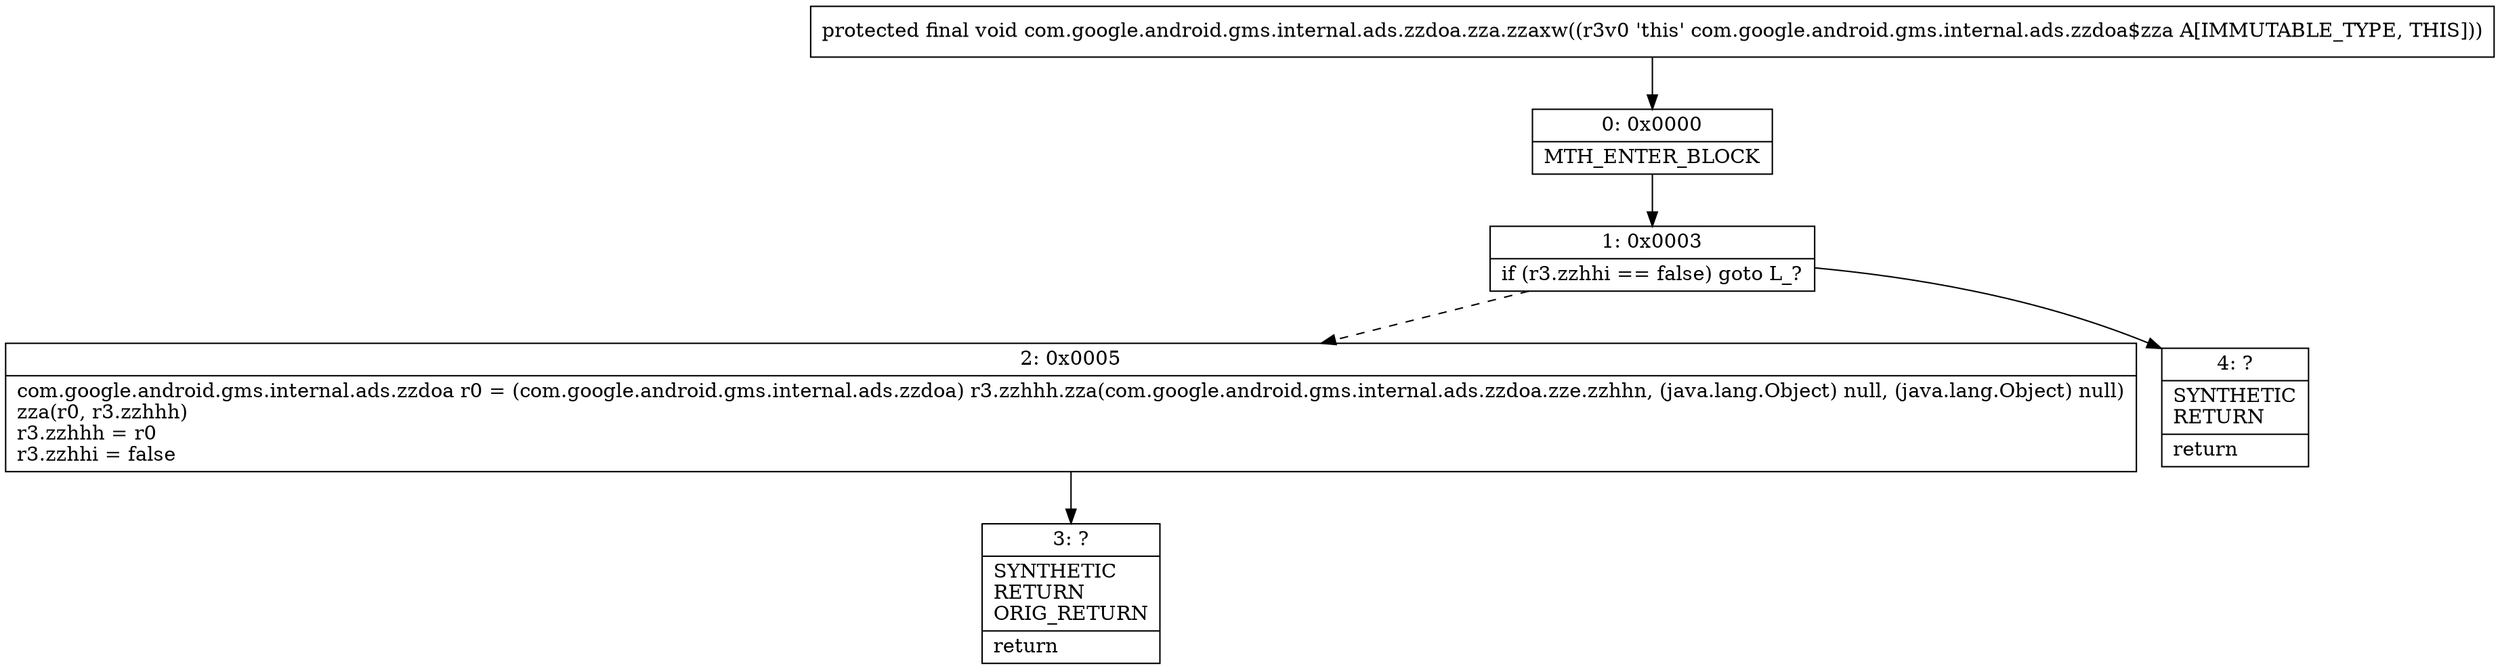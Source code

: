 digraph "CFG forcom.google.android.gms.internal.ads.zzdoa.zza.zzaxw()V" {
Node_0 [shape=record,label="{0\:\ 0x0000|MTH_ENTER_BLOCK\l}"];
Node_1 [shape=record,label="{1\:\ 0x0003|if (r3.zzhhi == false) goto L_?\l}"];
Node_2 [shape=record,label="{2\:\ 0x0005|com.google.android.gms.internal.ads.zzdoa r0 = (com.google.android.gms.internal.ads.zzdoa) r3.zzhhh.zza(com.google.android.gms.internal.ads.zzdoa.zze.zzhhn, (java.lang.Object) null, (java.lang.Object) null)\lzza(r0, r3.zzhhh)\lr3.zzhhh = r0\lr3.zzhhi = false\l}"];
Node_3 [shape=record,label="{3\:\ ?|SYNTHETIC\lRETURN\lORIG_RETURN\l|return\l}"];
Node_4 [shape=record,label="{4\:\ ?|SYNTHETIC\lRETURN\l|return\l}"];
MethodNode[shape=record,label="{protected final void com.google.android.gms.internal.ads.zzdoa.zza.zzaxw((r3v0 'this' com.google.android.gms.internal.ads.zzdoa$zza A[IMMUTABLE_TYPE, THIS])) }"];
MethodNode -> Node_0;
Node_0 -> Node_1;
Node_1 -> Node_2[style=dashed];
Node_1 -> Node_4;
Node_2 -> Node_3;
}

